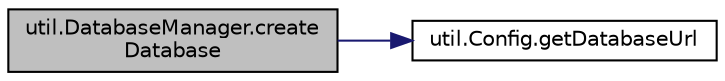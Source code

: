 digraph "util.DatabaseManager.createDatabase"
{
  edge [fontname="Helvetica",fontsize="10",labelfontname="Helvetica",labelfontsize="10"];
  node [fontname="Helvetica",fontsize="10",shape=record];
  rankdir="LR";
  Node0 [label="util.DatabaseManager.create\lDatabase",height=0.2,width=0.4,color="black", fillcolor="grey75", style="filled", fontcolor="black"];
  Node0 -> Node1 [color="midnightblue",fontsize="10",style="solid",fontname="Helvetica"];
  Node1 [label="util.Config.getDatabaseUrl",height=0.2,width=0.4,color="black", fillcolor="white", style="filled",URL="$classutil_1_1_config.html#a1f538708a8d3e2140d73c6a16ea0acd6"];
}
